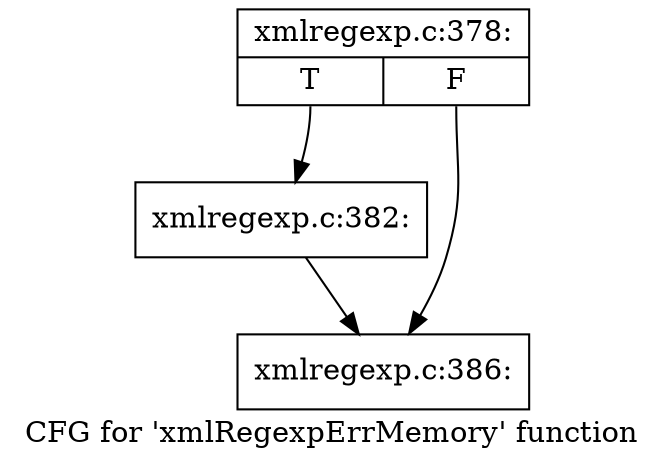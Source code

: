 digraph "CFG for 'xmlRegexpErrMemory' function" {
	label="CFG for 'xmlRegexpErrMemory' function";

	Node0x41f3ae0 [shape=record,label="{xmlregexp.c:378:|{<s0>T|<s1>F}}"];
	Node0x41f3ae0:s0 -> Node0x41f4820;
	Node0x41f3ae0:s1 -> Node0x41f4870;
	Node0x41f4820 [shape=record,label="{xmlregexp.c:382:}"];
	Node0x41f4820 -> Node0x41f4870;
	Node0x41f4870 [shape=record,label="{xmlregexp.c:386:}"];
}

